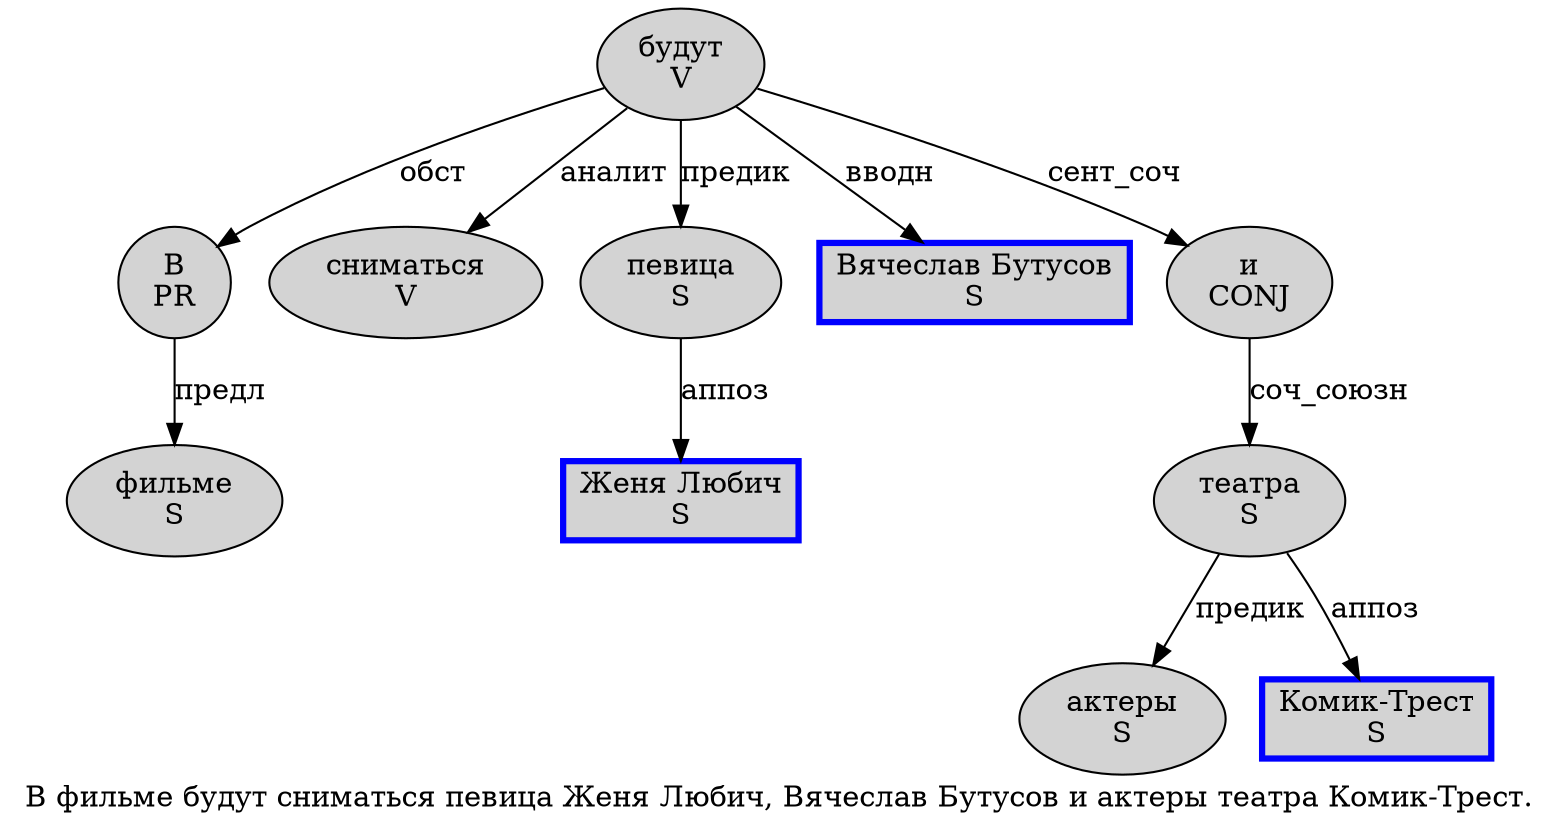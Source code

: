 digraph SENTENCE_1708 {
	graph [label="В фильме будут сниматься певица Женя Любич, Вячеслав Бутусов и актеры театра Комик-Трест."]
	node [style=filled]
		0 [label="В
PR" color="" fillcolor=lightgray penwidth=1 shape=ellipse]
		1 [label="фильме
S" color="" fillcolor=lightgray penwidth=1 shape=ellipse]
		2 [label="будут
V" color="" fillcolor=lightgray penwidth=1 shape=ellipse]
		3 [label="сниматься
V" color="" fillcolor=lightgray penwidth=1 shape=ellipse]
		4 [label="певица
S" color="" fillcolor=lightgray penwidth=1 shape=ellipse]
		5 [label="Женя Любич
S" color=blue fillcolor=lightgray penwidth=3 shape=box]
		7 [label="Вячеслав Бутусов
S" color=blue fillcolor=lightgray penwidth=3 shape=box]
		8 [label="и
CONJ" color="" fillcolor=lightgray penwidth=1 shape=ellipse]
		9 [label="актеры
S" color="" fillcolor=lightgray penwidth=1 shape=ellipse]
		10 [label="театра
S" color="" fillcolor=lightgray penwidth=1 shape=ellipse]
		11 [label="Комик-Трест
S" color=blue fillcolor=lightgray penwidth=3 shape=box]
			4 -> 5 [label="аппоз"]
			2 -> 0 [label="обст"]
			2 -> 3 [label="аналит"]
			2 -> 4 [label="предик"]
			2 -> 7 [label="вводн"]
			2 -> 8 [label="сент_соч"]
			8 -> 10 [label="соч_союзн"]
			10 -> 9 [label="предик"]
			10 -> 11 [label="аппоз"]
			0 -> 1 [label="предл"]
}